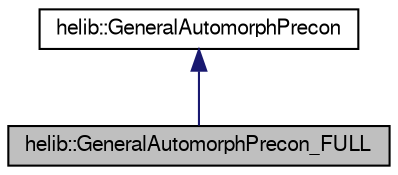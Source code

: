digraph "helib::GeneralAutomorphPrecon_FULL"
{
  edge [fontname="FreeSans",fontsize="10",labelfontname="FreeSans",labelfontsize="10"];
  node [fontname="FreeSans",fontsize="10",shape=record];
  Node0 [label="helib::GeneralAutomorphPrecon_FULL",height=0.2,width=0.4,color="black", fillcolor="grey75", style="filled", fontcolor="black"];
  Node1 -> Node0 [dir="back",color="midnightblue",fontsize="10",style="solid"];
  Node1 [label="helib::GeneralAutomorphPrecon",height=0.2,width=0.4,color="black", fillcolor="white", style="filled",URL="$classhelib_1_1_general_automorph_precon.html"];
}
